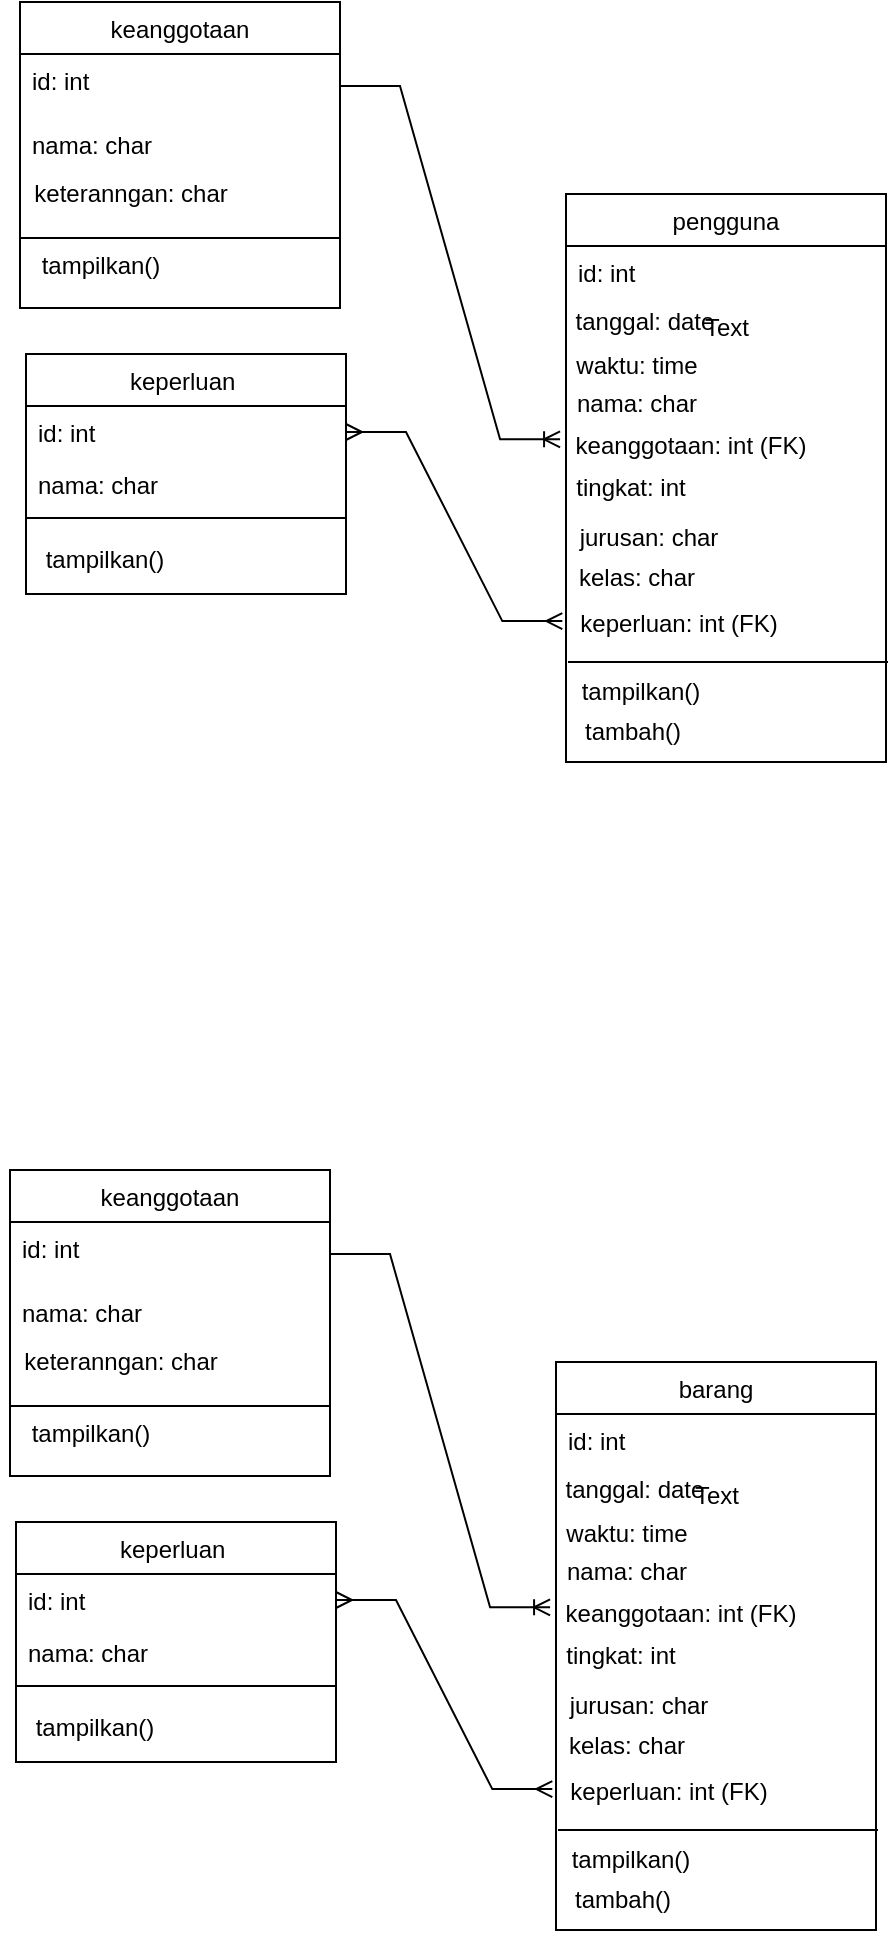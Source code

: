 <mxfile version="24.7.7">
  <diagram id="C5RBs43oDa-KdzZeNtuy" name="Page-1">
    <mxGraphModel dx="1760" dy="852" grid="1" gridSize="10" guides="1" tooltips="1" connect="1" arrows="1" fold="1" page="1" pageScale="1" pageWidth="827" pageHeight="1169" math="0" shadow="0">
      <root>
        <mxCell id="WIyWlLk6GJQsqaUBKTNV-0" />
        <mxCell id="WIyWlLk6GJQsqaUBKTNV-1" parent="WIyWlLk6GJQsqaUBKTNV-0" />
        <mxCell id="nRY2FiMbDW1zc_IAX0ne-99" value="keperluan " style="swimlane;fontStyle=0;align=center;verticalAlign=top;childLayout=stackLayout;horizontal=1;startSize=26;horizontalStack=0;resizeParent=1;resizeLast=0;collapsible=1;marginBottom=0;rounded=0;shadow=0;strokeWidth=1;" vertex="1" parent="WIyWlLk6GJQsqaUBKTNV-1">
          <mxGeometry x="136" y="840" width="160" height="120" as="geometry">
            <mxRectangle x="130" y="380" width="160" height="26" as="alternateBounds" />
          </mxGeometry>
        </mxCell>
        <mxCell id="nRY2FiMbDW1zc_IAX0ne-100" value="id: int" style="text;align=left;verticalAlign=top;spacingLeft=4;spacingRight=4;overflow=hidden;rotatable=0;points=[[0,0.5],[1,0.5]];portConstraint=eastwest;" vertex="1" parent="nRY2FiMbDW1zc_IAX0ne-99">
          <mxGeometry y="26" width="160" height="26" as="geometry" />
        </mxCell>
        <mxCell id="nRY2FiMbDW1zc_IAX0ne-101" value="nama: char" style="text;align=left;verticalAlign=top;spacingLeft=4;spacingRight=4;overflow=hidden;rotatable=0;points=[[0,0.5],[1,0.5]];portConstraint=eastwest;rounded=0;shadow=0;html=0;" vertex="1" parent="nRY2FiMbDW1zc_IAX0ne-99">
          <mxGeometry y="52" width="160" height="26" as="geometry" />
        </mxCell>
        <mxCell id="nRY2FiMbDW1zc_IAX0ne-102" value="" style="line;html=1;strokeWidth=1;align=left;verticalAlign=middle;spacingTop=-1;spacingLeft=3;spacingRight=3;rotatable=0;labelPosition=right;points=[];portConstraint=eastwest;" vertex="1" parent="nRY2FiMbDW1zc_IAX0ne-99">
          <mxGeometry y="78" width="160" height="8" as="geometry" />
        </mxCell>
        <mxCell id="nRY2FiMbDW1zc_IAX0ne-103" value="barang" style="swimlane;fontStyle=0;align=center;verticalAlign=top;childLayout=stackLayout;horizontal=1;startSize=26;horizontalStack=0;resizeParent=1;resizeLast=0;collapsible=1;marginBottom=0;rounded=0;shadow=0;strokeWidth=1;" vertex="1" parent="WIyWlLk6GJQsqaUBKTNV-1">
          <mxGeometry x="406" y="760" width="160" height="284" as="geometry">
            <mxRectangle x="340" y="380" width="170" height="26" as="alternateBounds" />
          </mxGeometry>
        </mxCell>
        <mxCell id="nRY2FiMbDW1zc_IAX0ne-104" value="id: int " style="text;align=left;verticalAlign=top;spacingLeft=4;spacingRight=4;overflow=hidden;rotatable=0;points=[[0,0.5],[1,0.5]];portConstraint=eastwest;" vertex="1" parent="nRY2FiMbDW1zc_IAX0ne-103">
          <mxGeometry y="26" width="160" height="26" as="geometry" />
        </mxCell>
        <mxCell id="nRY2FiMbDW1zc_IAX0ne-105" value="Text" style="text;html=1;align=center;verticalAlign=middle;resizable=0;points=[];autosize=1;strokeColor=none;fillColor=none;" vertex="1" parent="nRY2FiMbDW1zc_IAX0ne-103">
          <mxGeometry y="52" width="160" height="30" as="geometry" />
        </mxCell>
        <mxCell id="nRY2FiMbDW1zc_IAX0ne-106" value="tanggal: date" style="text;html=1;align=center;verticalAlign=middle;resizable=0;points=[];autosize=1;strokeColor=none;fillColor=none;" vertex="1" parent="WIyWlLk6GJQsqaUBKTNV-1">
          <mxGeometry x="400" y="809" width="90" height="30" as="geometry" />
        </mxCell>
        <mxCell id="nRY2FiMbDW1zc_IAX0ne-107" value="waktu: time" style="text;html=1;align=center;verticalAlign=middle;resizable=0;points=[];autosize=1;strokeColor=none;fillColor=none;" vertex="1" parent="WIyWlLk6GJQsqaUBKTNV-1">
          <mxGeometry x="401" y="831" width="80" height="30" as="geometry" />
        </mxCell>
        <mxCell id="nRY2FiMbDW1zc_IAX0ne-108" value="nama: char" style="text;html=1;align=center;verticalAlign=middle;resizable=0;points=[];autosize=1;strokeColor=none;fillColor=none;" vertex="1" parent="WIyWlLk6GJQsqaUBKTNV-1">
          <mxGeometry x="401" y="850" width="80" height="30" as="geometry" />
        </mxCell>
        <mxCell id="nRY2FiMbDW1zc_IAX0ne-109" value="keanggotaan: int (FK)" style="text;html=1;align=center;verticalAlign=middle;resizable=0;points=[];autosize=1;strokeColor=none;fillColor=none;" vertex="1" parent="WIyWlLk6GJQsqaUBKTNV-1">
          <mxGeometry x="398" y="871" width="140" height="30" as="geometry" />
        </mxCell>
        <mxCell id="nRY2FiMbDW1zc_IAX0ne-110" value="tingkat: int" style="text;html=1;align=center;verticalAlign=middle;resizable=0;points=[];autosize=1;strokeColor=none;fillColor=none;" vertex="1" parent="WIyWlLk6GJQsqaUBKTNV-1">
          <mxGeometry x="398" y="892" width="80" height="30" as="geometry" />
        </mxCell>
        <mxCell id="nRY2FiMbDW1zc_IAX0ne-111" value="jurusan: char" style="text;html=1;align=center;verticalAlign=middle;resizable=0;points=[];autosize=1;strokeColor=none;fillColor=none;" vertex="1" parent="WIyWlLk6GJQsqaUBKTNV-1">
          <mxGeometry x="402" y="917" width="90" height="30" as="geometry" />
        </mxCell>
        <mxCell id="nRY2FiMbDW1zc_IAX0ne-112" value="kelas: char" style="text;html=1;align=center;verticalAlign=middle;resizable=0;points=[];autosize=1;strokeColor=none;fillColor=none;" vertex="1" parent="WIyWlLk6GJQsqaUBKTNV-1">
          <mxGeometry x="401" y="937" width="80" height="30" as="geometry" />
        </mxCell>
        <mxCell id="nRY2FiMbDW1zc_IAX0ne-113" value="keperluan: int (FK)" style="text;html=1;align=center;verticalAlign=middle;resizable=0;points=[];autosize=1;strokeColor=none;fillColor=none;" vertex="1" parent="WIyWlLk6GJQsqaUBKTNV-1">
          <mxGeometry x="402" y="960" width="120" height="30" as="geometry" />
        </mxCell>
        <mxCell id="nRY2FiMbDW1zc_IAX0ne-114" value="" style="line;html=1;strokeWidth=1;align=left;verticalAlign=middle;spacingTop=-1;spacingLeft=3;spacingRight=3;rotatable=0;labelPosition=right;points=[];portConstraint=eastwest;" vertex="1" parent="WIyWlLk6GJQsqaUBKTNV-1">
          <mxGeometry x="407" y="990" width="160" height="8" as="geometry" />
        </mxCell>
        <mxCell id="nRY2FiMbDW1zc_IAX0ne-115" value="tampilkan()" style="text;html=1;align=center;verticalAlign=middle;resizable=0;points=[];autosize=1;strokeColor=none;fillColor=none;" vertex="1" parent="WIyWlLk6GJQsqaUBKTNV-1">
          <mxGeometry x="403" y="994" width="80" height="30" as="geometry" />
        </mxCell>
        <mxCell id="nRY2FiMbDW1zc_IAX0ne-116" value="tambah()" style="text;html=1;align=center;verticalAlign=middle;resizable=0;points=[];autosize=1;strokeColor=none;fillColor=none;" vertex="1" parent="WIyWlLk6GJQsqaUBKTNV-1">
          <mxGeometry x="404" y="1014" width="70" height="30" as="geometry" />
        </mxCell>
        <mxCell id="nRY2FiMbDW1zc_IAX0ne-117" value="tampilkan()" style="text;html=1;align=center;verticalAlign=middle;resizable=0;points=[];autosize=1;strokeColor=none;fillColor=none;" vertex="1" parent="WIyWlLk6GJQsqaUBKTNV-1">
          <mxGeometry x="135" y="928" width="80" height="30" as="geometry" />
        </mxCell>
        <mxCell id="nRY2FiMbDW1zc_IAX0ne-118" value="keanggotaan" style="swimlane;fontStyle=0;align=center;verticalAlign=top;childLayout=stackLayout;horizontal=1;startSize=26;horizontalStack=0;resizeParent=1;resizeLast=0;collapsible=1;marginBottom=0;rounded=0;shadow=0;strokeWidth=1;" vertex="1" parent="WIyWlLk6GJQsqaUBKTNV-1">
          <mxGeometry x="133" y="664" width="160" height="153" as="geometry">
            <mxRectangle x="130" y="380" width="160" height="26" as="alternateBounds" />
          </mxGeometry>
        </mxCell>
        <mxCell id="nRY2FiMbDW1zc_IAX0ne-119" value="id: int" style="text;align=left;verticalAlign=top;spacingLeft=4;spacingRight=4;overflow=hidden;rotatable=0;points=[[0,0.5],[1,0.5]];portConstraint=eastwest;" vertex="1" parent="nRY2FiMbDW1zc_IAX0ne-118">
          <mxGeometry y="26" width="160" height="32" as="geometry" />
        </mxCell>
        <mxCell id="nRY2FiMbDW1zc_IAX0ne-120" value="nama: char" style="text;align=left;verticalAlign=top;spacingLeft=4;spacingRight=4;overflow=hidden;rotatable=0;points=[[0,0.5],[1,0.5]];portConstraint=eastwest;rounded=0;shadow=0;html=0;" vertex="1" parent="nRY2FiMbDW1zc_IAX0ne-118">
          <mxGeometry y="58" width="160" height="26" as="geometry" />
        </mxCell>
        <mxCell id="nRY2FiMbDW1zc_IAX0ne-121" value="tampilkan()" style="text;html=1;align=center;verticalAlign=middle;resizable=0;points=[];autosize=1;strokeColor=none;fillColor=none;" vertex="1" parent="WIyWlLk6GJQsqaUBKTNV-1">
          <mxGeometry x="133" y="781" width="80" height="30" as="geometry" />
        </mxCell>
        <mxCell id="nRY2FiMbDW1zc_IAX0ne-122" value="" style="line;html=1;strokeWidth=1;align=left;verticalAlign=middle;spacingTop=-1;spacingLeft=3;spacingRight=3;rotatable=0;labelPosition=right;points=[];portConstraint=eastwest;" vertex="1" parent="WIyWlLk6GJQsqaUBKTNV-1">
          <mxGeometry x="133" y="778" width="160" height="8" as="geometry" />
        </mxCell>
        <mxCell id="nRY2FiMbDW1zc_IAX0ne-123" value="keteranngan: char" style="text;html=1;align=center;verticalAlign=middle;resizable=0;points=[];autosize=1;strokeColor=none;fillColor=none;" vertex="1" parent="WIyWlLk6GJQsqaUBKTNV-1">
          <mxGeometry x="128" y="745" width="120" height="30" as="geometry" />
        </mxCell>
        <mxCell id="nRY2FiMbDW1zc_IAX0ne-125" value="" style="edgeStyle=entityRelationEdgeStyle;fontSize=12;html=1;endArrow=ERoneToMany;rounded=0;exitX=1;exitY=0.5;exitDx=0;exitDy=0;entryX=0.036;entryY=0.389;entryDx=0;entryDy=0;entryPerimeter=0;" edge="1" parent="WIyWlLk6GJQsqaUBKTNV-1" source="nRY2FiMbDW1zc_IAX0ne-119" target="nRY2FiMbDW1zc_IAX0ne-109">
          <mxGeometry width="100" height="100" relative="1" as="geometry">
            <mxPoint x="320" y="688" as="sourcePoint" />
            <mxPoint x="390" y="892" as="targetPoint" />
          </mxGeometry>
        </mxCell>
        <mxCell id="nRY2FiMbDW1zc_IAX0ne-129" value="" style="edgeStyle=entityRelationEdgeStyle;fontSize=12;html=1;endArrow=ERmany;startArrow=ERmany;rounded=0;exitX=1;exitY=0.5;exitDx=0;exitDy=0;entryX=0.018;entryY=0.452;entryDx=0;entryDy=0;entryPerimeter=0;" edge="1" parent="WIyWlLk6GJQsqaUBKTNV-1" source="nRY2FiMbDW1zc_IAX0ne-100" target="nRY2FiMbDW1zc_IAX0ne-113">
          <mxGeometry width="100" height="100" relative="1" as="geometry">
            <mxPoint x="250" y="930" as="sourcePoint" />
            <mxPoint x="402" y="975" as="targetPoint" />
          </mxGeometry>
        </mxCell>
        <mxCell id="nRY2FiMbDW1zc_IAX0ne-134" value="keperluan " style="swimlane;fontStyle=0;align=center;verticalAlign=top;childLayout=stackLayout;horizontal=1;startSize=26;horizontalStack=0;resizeParent=1;resizeLast=0;collapsible=1;marginBottom=0;rounded=0;shadow=0;strokeWidth=1;" vertex="1" parent="WIyWlLk6GJQsqaUBKTNV-1">
          <mxGeometry x="141" y="256" width="160" height="120" as="geometry">
            <mxRectangle x="130" y="380" width="160" height="26" as="alternateBounds" />
          </mxGeometry>
        </mxCell>
        <mxCell id="nRY2FiMbDW1zc_IAX0ne-135" value="id: int" style="text;align=left;verticalAlign=top;spacingLeft=4;spacingRight=4;overflow=hidden;rotatable=0;points=[[0,0.5],[1,0.5]];portConstraint=eastwest;" vertex="1" parent="nRY2FiMbDW1zc_IAX0ne-134">
          <mxGeometry y="26" width="160" height="26" as="geometry" />
        </mxCell>
        <mxCell id="nRY2FiMbDW1zc_IAX0ne-136" value="nama: char" style="text;align=left;verticalAlign=top;spacingLeft=4;spacingRight=4;overflow=hidden;rotatable=0;points=[[0,0.5],[1,0.5]];portConstraint=eastwest;rounded=0;shadow=0;html=0;" vertex="1" parent="nRY2FiMbDW1zc_IAX0ne-134">
          <mxGeometry y="52" width="160" height="26" as="geometry" />
        </mxCell>
        <mxCell id="nRY2FiMbDW1zc_IAX0ne-137" value="" style="line;html=1;strokeWidth=1;align=left;verticalAlign=middle;spacingTop=-1;spacingLeft=3;spacingRight=3;rotatable=0;labelPosition=right;points=[];portConstraint=eastwest;" vertex="1" parent="nRY2FiMbDW1zc_IAX0ne-134">
          <mxGeometry y="78" width="160" height="8" as="geometry" />
        </mxCell>
        <mxCell id="nRY2FiMbDW1zc_IAX0ne-138" value="pengguna" style="swimlane;fontStyle=0;align=center;verticalAlign=top;childLayout=stackLayout;horizontal=1;startSize=26;horizontalStack=0;resizeParent=1;resizeLast=0;collapsible=1;marginBottom=0;rounded=0;shadow=0;strokeWidth=1;" vertex="1" parent="WIyWlLk6GJQsqaUBKTNV-1">
          <mxGeometry x="411" y="176" width="160" height="284" as="geometry">
            <mxRectangle x="340" y="380" width="170" height="26" as="alternateBounds" />
          </mxGeometry>
        </mxCell>
        <mxCell id="nRY2FiMbDW1zc_IAX0ne-139" value="id: int " style="text;align=left;verticalAlign=top;spacingLeft=4;spacingRight=4;overflow=hidden;rotatable=0;points=[[0,0.5],[1,0.5]];portConstraint=eastwest;" vertex="1" parent="nRY2FiMbDW1zc_IAX0ne-138">
          <mxGeometry y="26" width="160" height="26" as="geometry" />
        </mxCell>
        <mxCell id="nRY2FiMbDW1zc_IAX0ne-140" value="Text" style="text;html=1;align=center;verticalAlign=middle;resizable=0;points=[];autosize=1;strokeColor=none;fillColor=none;" vertex="1" parent="nRY2FiMbDW1zc_IAX0ne-138">
          <mxGeometry y="52" width="160" height="30" as="geometry" />
        </mxCell>
        <mxCell id="nRY2FiMbDW1zc_IAX0ne-141" value="tanggal: date" style="text;html=1;align=center;verticalAlign=middle;resizable=0;points=[];autosize=1;strokeColor=none;fillColor=none;" vertex="1" parent="WIyWlLk6GJQsqaUBKTNV-1">
          <mxGeometry x="405" y="225" width="90" height="30" as="geometry" />
        </mxCell>
        <mxCell id="nRY2FiMbDW1zc_IAX0ne-142" value="waktu: time" style="text;html=1;align=center;verticalAlign=middle;resizable=0;points=[];autosize=1;strokeColor=none;fillColor=none;" vertex="1" parent="WIyWlLk6GJQsqaUBKTNV-1">
          <mxGeometry x="406" y="247" width="80" height="30" as="geometry" />
        </mxCell>
        <mxCell id="nRY2FiMbDW1zc_IAX0ne-143" value="nama: char" style="text;html=1;align=center;verticalAlign=middle;resizable=0;points=[];autosize=1;strokeColor=none;fillColor=none;" vertex="1" parent="WIyWlLk6GJQsqaUBKTNV-1">
          <mxGeometry x="406" y="266" width="80" height="30" as="geometry" />
        </mxCell>
        <mxCell id="nRY2FiMbDW1zc_IAX0ne-144" value="keanggotaan: int (FK)" style="text;html=1;align=center;verticalAlign=middle;resizable=0;points=[];autosize=1;strokeColor=none;fillColor=none;" vertex="1" parent="WIyWlLk6GJQsqaUBKTNV-1">
          <mxGeometry x="403" y="287" width="140" height="30" as="geometry" />
        </mxCell>
        <mxCell id="nRY2FiMbDW1zc_IAX0ne-145" value="tingkat: int" style="text;html=1;align=center;verticalAlign=middle;resizable=0;points=[];autosize=1;strokeColor=none;fillColor=none;" vertex="1" parent="WIyWlLk6GJQsqaUBKTNV-1">
          <mxGeometry x="403" y="308" width="80" height="30" as="geometry" />
        </mxCell>
        <mxCell id="nRY2FiMbDW1zc_IAX0ne-146" value="jurusan: char" style="text;html=1;align=center;verticalAlign=middle;resizable=0;points=[];autosize=1;strokeColor=none;fillColor=none;" vertex="1" parent="WIyWlLk6GJQsqaUBKTNV-1">
          <mxGeometry x="407" y="333" width="90" height="30" as="geometry" />
        </mxCell>
        <mxCell id="nRY2FiMbDW1zc_IAX0ne-147" value="kelas: char" style="text;html=1;align=center;verticalAlign=middle;resizable=0;points=[];autosize=1;strokeColor=none;fillColor=none;" vertex="1" parent="WIyWlLk6GJQsqaUBKTNV-1">
          <mxGeometry x="406" y="353" width="80" height="30" as="geometry" />
        </mxCell>
        <mxCell id="nRY2FiMbDW1zc_IAX0ne-148" value="keperluan: int (FK)" style="text;html=1;align=center;verticalAlign=middle;resizable=0;points=[];autosize=1;strokeColor=none;fillColor=none;" vertex="1" parent="WIyWlLk6GJQsqaUBKTNV-1">
          <mxGeometry x="407" y="376" width="120" height="30" as="geometry" />
        </mxCell>
        <mxCell id="nRY2FiMbDW1zc_IAX0ne-149" value="" style="line;html=1;strokeWidth=1;align=left;verticalAlign=middle;spacingTop=-1;spacingLeft=3;spacingRight=3;rotatable=0;labelPosition=right;points=[];portConstraint=eastwest;" vertex="1" parent="WIyWlLk6GJQsqaUBKTNV-1">
          <mxGeometry x="412" y="406" width="160" height="8" as="geometry" />
        </mxCell>
        <mxCell id="nRY2FiMbDW1zc_IAX0ne-150" value="tampilkan()" style="text;html=1;align=center;verticalAlign=middle;resizable=0;points=[];autosize=1;strokeColor=none;fillColor=none;" vertex="1" parent="WIyWlLk6GJQsqaUBKTNV-1">
          <mxGeometry x="408" y="410" width="80" height="30" as="geometry" />
        </mxCell>
        <mxCell id="nRY2FiMbDW1zc_IAX0ne-151" value="tambah()" style="text;html=1;align=center;verticalAlign=middle;resizable=0;points=[];autosize=1;strokeColor=none;fillColor=none;" vertex="1" parent="WIyWlLk6GJQsqaUBKTNV-1">
          <mxGeometry x="409" y="430" width="70" height="30" as="geometry" />
        </mxCell>
        <mxCell id="nRY2FiMbDW1zc_IAX0ne-152" value="tampilkan()" style="text;html=1;align=center;verticalAlign=middle;resizable=0;points=[];autosize=1;strokeColor=none;fillColor=none;" vertex="1" parent="WIyWlLk6GJQsqaUBKTNV-1">
          <mxGeometry x="140" y="344" width="80" height="30" as="geometry" />
        </mxCell>
        <mxCell id="nRY2FiMbDW1zc_IAX0ne-153" value="keanggotaan" style="swimlane;fontStyle=0;align=center;verticalAlign=top;childLayout=stackLayout;horizontal=1;startSize=26;horizontalStack=0;resizeParent=1;resizeLast=0;collapsible=1;marginBottom=0;rounded=0;shadow=0;strokeWidth=1;" vertex="1" parent="WIyWlLk6GJQsqaUBKTNV-1">
          <mxGeometry x="138" y="80" width="160" height="153" as="geometry">
            <mxRectangle x="130" y="380" width="160" height="26" as="alternateBounds" />
          </mxGeometry>
        </mxCell>
        <mxCell id="nRY2FiMbDW1zc_IAX0ne-154" value="id: int" style="text;align=left;verticalAlign=top;spacingLeft=4;spacingRight=4;overflow=hidden;rotatable=0;points=[[0,0.5],[1,0.5]];portConstraint=eastwest;" vertex="1" parent="nRY2FiMbDW1zc_IAX0ne-153">
          <mxGeometry y="26" width="160" height="32" as="geometry" />
        </mxCell>
        <mxCell id="nRY2FiMbDW1zc_IAX0ne-155" value="nama: char" style="text;align=left;verticalAlign=top;spacingLeft=4;spacingRight=4;overflow=hidden;rotatable=0;points=[[0,0.5],[1,0.5]];portConstraint=eastwest;rounded=0;shadow=0;html=0;" vertex="1" parent="nRY2FiMbDW1zc_IAX0ne-153">
          <mxGeometry y="58" width="160" height="26" as="geometry" />
        </mxCell>
        <mxCell id="nRY2FiMbDW1zc_IAX0ne-156" value="tampilkan()" style="text;html=1;align=center;verticalAlign=middle;resizable=0;points=[];autosize=1;strokeColor=none;fillColor=none;" vertex="1" parent="WIyWlLk6GJQsqaUBKTNV-1">
          <mxGeometry x="138" y="197" width="80" height="30" as="geometry" />
        </mxCell>
        <mxCell id="nRY2FiMbDW1zc_IAX0ne-157" value="" style="line;html=1;strokeWidth=1;align=left;verticalAlign=middle;spacingTop=-1;spacingLeft=3;spacingRight=3;rotatable=0;labelPosition=right;points=[];portConstraint=eastwest;" vertex="1" parent="WIyWlLk6GJQsqaUBKTNV-1">
          <mxGeometry x="138" y="194" width="160" height="8" as="geometry" />
        </mxCell>
        <mxCell id="nRY2FiMbDW1zc_IAX0ne-158" value="keteranngan: char" style="text;html=1;align=center;verticalAlign=middle;resizable=0;points=[];autosize=1;strokeColor=none;fillColor=none;" vertex="1" parent="WIyWlLk6GJQsqaUBKTNV-1">
          <mxGeometry x="133" y="161" width="120" height="30" as="geometry" />
        </mxCell>
        <mxCell id="nRY2FiMbDW1zc_IAX0ne-159" value="" style="edgeStyle=entityRelationEdgeStyle;fontSize=12;html=1;endArrow=ERoneToMany;rounded=0;exitX=1;exitY=0.5;exitDx=0;exitDy=0;entryX=0.036;entryY=0.389;entryDx=0;entryDy=0;entryPerimeter=0;" edge="1" parent="WIyWlLk6GJQsqaUBKTNV-1" source="nRY2FiMbDW1zc_IAX0ne-154" target="nRY2FiMbDW1zc_IAX0ne-144">
          <mxGeometry width="100" height="100" relative="1" as="geometry">
            <mxPoint x="325" y="104" as="sourcePoint" />
            <mxPoint x="395" y="308" as="targetPoint" />
          </mxGeometry>
        </mxCell>
        <mxCell id="nRY2FiMbDW1zc_IAX0ne-160" value="" style="edgeStyle=entityRelationEdgeStyle;fontSize=12;html=1;endArrow=ERmany;startArrow=ERmany;rounded=0;exitX=1;exitY=0.5;exitDx=0;exitDy=0;entryX=0.018;entryY=0.452;entryDx=0;entryDy=0;entryPerimeter=0;" edge="1" parent="WIyWlLk6GJQsqaUBKTNV-1" source="nRY2FiMbDW1zc_IAX0ne-135" target="nRY2FiMbDW1zc_IAX0ne-148">
          <mxGeometry width="100" height="100" relative="1" as="geometry">
            <mxPoint x="255" y="346" as="sourcePoint" />
            <mxPoint x="407" y="391" as="targetPoint" />
          </mxGeometry>
        </mxCell>
      </root>
    </mxGraphModel>
  </diagram>
</mxfile>

